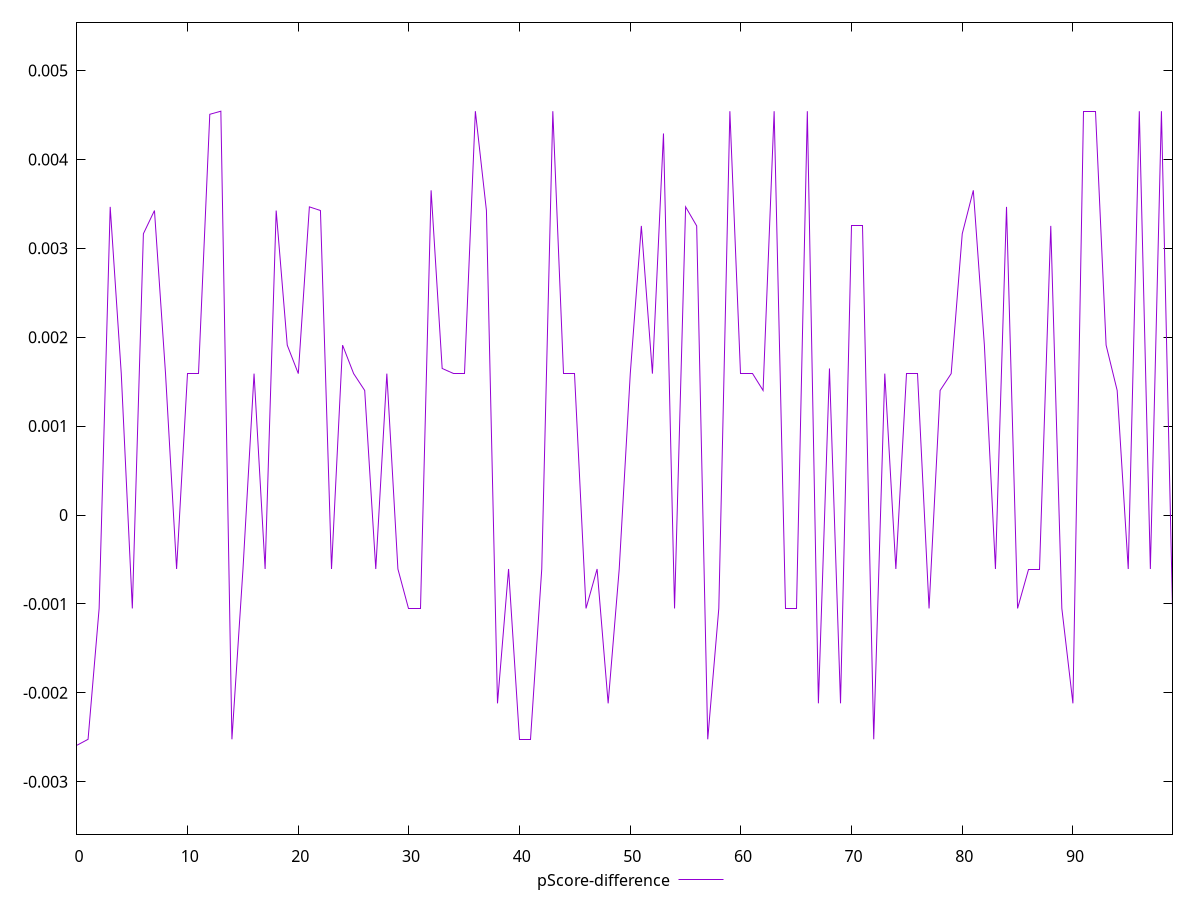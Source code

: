 reset

$pScoreDifference <<EOF
0 -0.002589813361063214
1 -0.0025228769097088537
2 -0.0010508949367725555
3 0.0034664804673494864
4 0.0015906045438749128
5 -0.0010508949367725555
6 0.0031641676942290205
7 0.0034250563607062245
8 0.0015906045438749128
9 -0.0006073573260138958
10 0.0015906045438749128
11 0.0015906045438749128
12 0.0045077330319387605
13 0.004542675850018968
14 -0.0025228769097088537
15 -0.0006073573260138958
16 0.0015906045438749128
17 -0.0006073573260138958
18 0.0034250563607062245
19 0.0019109261066400825
20 0.0015906045438749128
21 0.0034664804673494864
22 0.0034250563607062245
23 -0.0006073573260138958
24 0.0019109261066400825
25 0.0015906045438749128
26 0.0014010387843929224
27 -0.0006073573260138958
28 0.0015906045438749128
29 -0.0006073573260138958
30 -0.0010508949367725555
31 -0.0010508949367725555
32 0.0036524716455696993
33 0.0016483839134357088
34 0.0015906045438749128
35 0.0015906045438749128
36 0.004542675850018968
37 0.0034250563607062245
38 -0.0021185731800882728
39 -0.0006073573260138958
40 -0.0025228769097088537
41 -0.0025228769097088537
42 -0.0006073573260138958
43 0.004542675850018968
44 0.0015906045438749128
45 0.0015906045438749128
46 -0.0010508949367725555
47 -0.0006073573260138958
48 -0.0021185731800882728
49 -0.0006073573260138958
50 0.0015906045438749128
51 0.0032521211570840647
52 0.0015906045438749128
53 0.004292082793927232
54 -0.0010508949367725555
55 0.0034664804673494864
56 0.0032521211570840647
57 -0.0025228769097088537
58 -0.0010508949367725555
59 0.004542675850018968
60 0.0015906045438749128
61 0.0015906045438749128
62 0.0014010387843929224
63 0.004542675850018968
64 -0.0010508949367725555
65 -0.0010508949367725555
66 0.004542675850018968
67 -0.0021185731800882728
68 0.0016483839134357088
69 -0.0021185731800882728
70 0.0032521211570840647
71 0.0032521211570840647
72 -0.0025228769097088537
73 0.0015906045438749128
74 -0.0006073573260138958
75 0.0015906045438749128
76 0.0015906045438749128
77 -0.0010508949367725555
78 0.0014010387843929224
79 0.0015906045438749128
80 0.0031641676942290205
81 0.0036524716455696993
82 0.0019109261066400825
83 -0.0006073573260138958
84 0.0034664804673494864
85 -0.0010508949367725555
86 -0.0006073573260138958
87 -0.0006073573260138958
88 0.0032521211570840647
89 -0.0010508949367725555
90 -0.0021185731800882728
91 0.004542675850018968
92 0.004542675850018968
93 0.0019109261066400825
94 0.0014010387843929224
95 -0.0006073573260138958
96 0.004542675850018968
97 -0.0006073573260138958
98 0.004542675850018968
99 -0.0010508949367725555
EOF

set key outside below
set xrange [0:99]
set yrange [-0.003589813361063214:0.005542675850018968]
set trange [-0.003589813361063214:0.005542675850018968]
set terminal svg size 640, 500 enhanced background rgb 'white'
set output "report_00017_2021-02-10T15-08-03.406Z/cumulative-layout-shift/samples/pages+cached+noadtech/pScore-difference/values.svg"

plot $pScoreDifference title "pScore-difference" with line

reset
